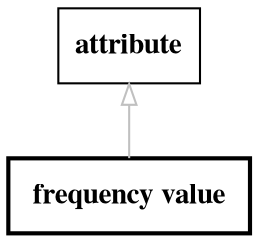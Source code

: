 // biolink model
digraph {
	graph [fontsize=32 penwidth=5]
	node [color=black fontname="times bold" shape=rectangle]
	edge [color=gray fontcolor=darkgray]
	"frequency value" [label=" frequency value " style=bold]
	attribute -> "frequency value" [label="" arrowtail=onormal dir=back]
}
